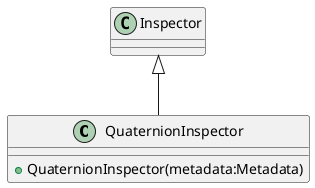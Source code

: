 @startuml
class QuaternionInspector {
    + QuaternionInspector(metadata:Metadata)
}
Inspector <|-- QuaternionInspector
@enduml
